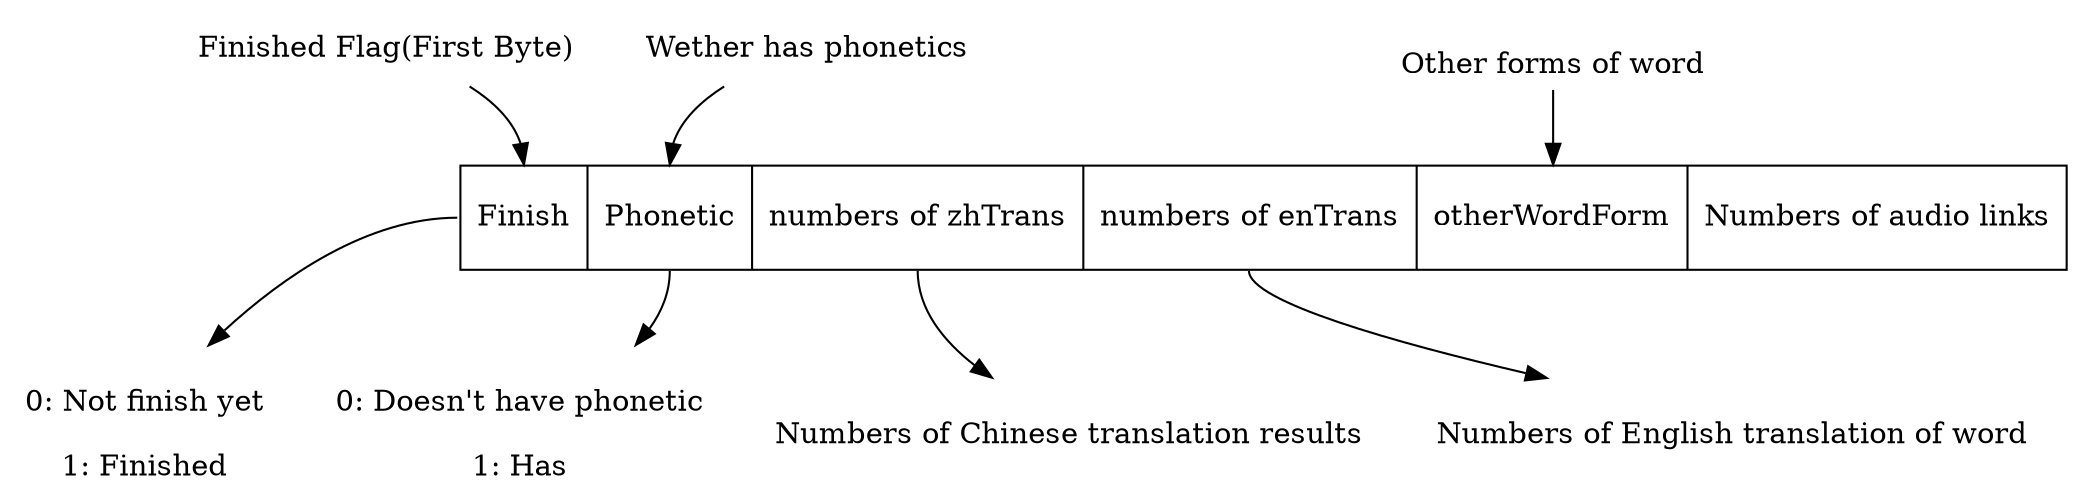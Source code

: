 digraph protocol {

    addr [shape="record" height=.7 width=3 label="<f0> Finish | <f1> Phonetic | <f2> numbers of zhTrans | <f3> numbers of enTrans | <f4> otherWordForm\
            | <f5> Numbers of audio links"]
    indicate [shape=none label="Finished Flag(First Byte)"]

    explain1 [shape=none, label="\l0: Not finish yet\n\l1: Finished"]
    indicate->addr:f0
    addr:f0->explain1

    indicate2 [shape=none label="Wether has phonetics"]
    indicate2->addr:f1

    explain2 [shape=none, label="\l0: Doesn't have phonetic\n\l1: Has"  ]
    addr:f1->explain2

    explain3 [shape=none, label="\lNumbers of Chinese translation results\n"  ]
    addr:f2->explain3

    explain4 [shape=none, label="\lNumbers of English translation of word\n"  ]
    addr:f3->explain4

    explain5 [shape=none, label="\lOther forms of word\n"  ]
    explain5->addr:f4
}
